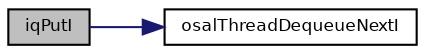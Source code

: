 digraph "iqPutI"
{
  bgcolor="transparent";
  edge [fontname="Helvetica",fontsize="8",labelfontname="Helvetica",labelfontsize="8"];
  node [fontname="Helvetica",fontsize="8",shape=record];
  rankdir="LR";
  Node6 [label="iqPutI",height=0.2,width=0.4,color="black", fillcolor="grey75", style="filled", fontcolor="black"];
  Node6 -> Node7 [color="midnightblue",fontsize="8",style="solid",fontname="Helvetica"];
  Node7 [label="osalThreadDequeueNextI",height=0.2,width=0.4,color="black",URL="$group___o_s_a_l.html#gaf09bde5867505af235277e0a888044b8",tooltip="Dequeues and wakes up one thread from the queue, if any. "];
}
